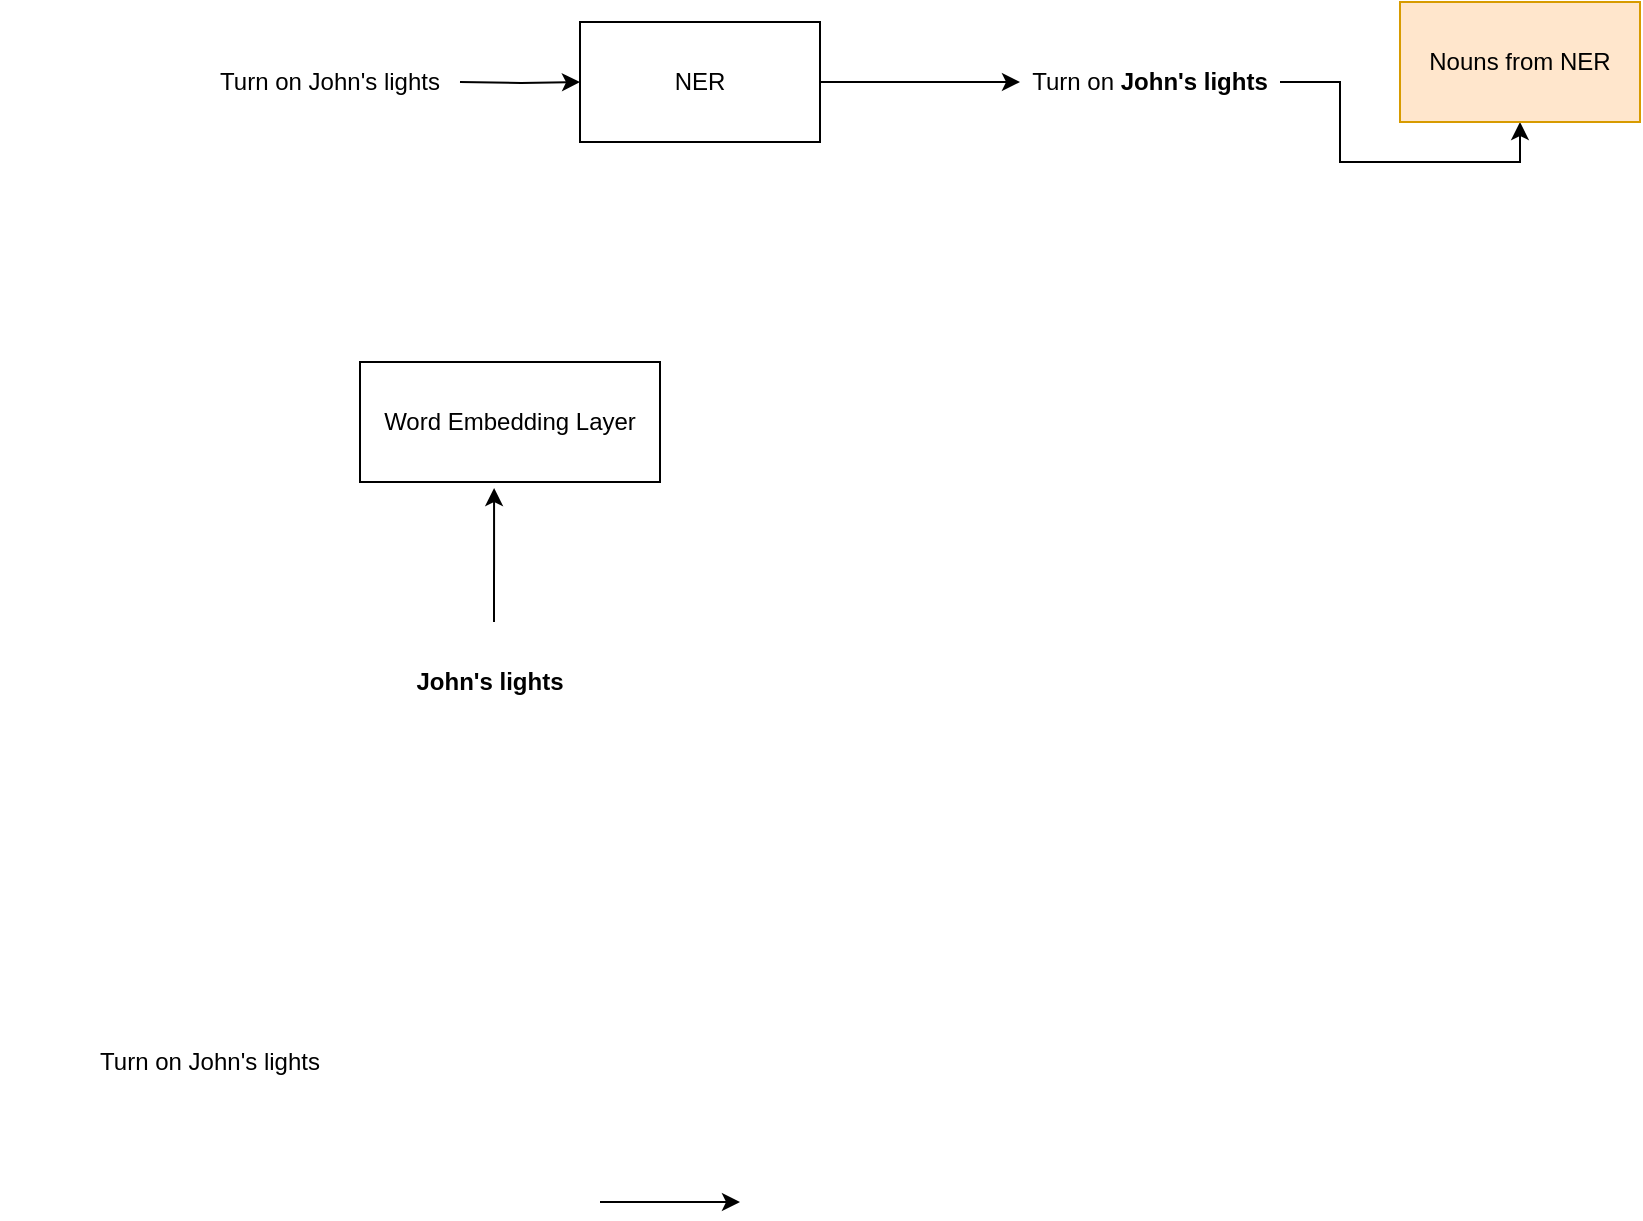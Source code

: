 <mxfile version="13.6.2" type="github">
  <diagram id="PWtybto-T6b13MQPVDj4" name="Page-1">
    <mxGraphModel dx="1298" dy="798" grid="1" gridSize="10" guides="1" tooltips="1" connect="1" arrows="1" fold="1" page="1" pageScale="1" pageWidth="850" pageHeight="1100" math="0" shadow="0">
      <root>
        <mxCell id="0" />
        <mxCell id="1" parent="0" />
        <mxCell id="96zG2RHDdQJClAzp30Tf-1" value="Word Embedding Layer" style="rounded=0;whiteSpace=wrap;html=1;" parent="1" vertex="1">
          <mxGeometry x="180" y="290" width="150" height="60" as="geometry" />
        </mxCell>
        <mxCell id="96zG2RHDdQJClAzp30Tf-2" value="" style="endArrow=classic;html=1;entryX=0.447;entryY=1.05;entryDx=0;entryDy=0;entryPerimeter=0;" parent="1" target="96zG2RHDdQJClAzp30Tf-1" edge="1">
          <mxGeometry width="50" height="50" relative="1" as="geometry">
            <mxPoint x="247" y="420" as="sourcePoint" />
            <mxPoint x="270" y="410" as="targetPoint" />
          </mxGeometry>
        </mxCell>
        <mxCell id="3pFGiDuIdfAI9uqjbGSs-6" style="edgeStyle=orthogonalEdgeStyle;rounded=0;orthogonalLoop=1;jettySize=auto;html=1;entryX=0;entryY=0.5;entryDx=0;entryDy=0;" edge="1" parent="1" target="3pFGiDuIdfAI9uqjbGSs-3">
          <mxGeometry relative="1" as="geometry">
            <mxPoint x="230" y="150" as="sourcePoint" />
          </mxGeometry>
        </mxCell>
        <mxCell id="96zG2RHDdQJClAzp30Tf-6" value="Turn on John&#39;s lights" style="text;html=1;strokeColor=none;fillColor=none;align=center;verticalAlign=middle;whiteSpace=wrap;rounded=0;" parent="1" vertex="1">
          <mxGeometry y="630" width="210" height="20" as="geometry" />
        </mxCell>
        <mxCell id="3pFGiDuIdfAI9uqjbGSs-1" value="" style="endArrow=classic;html=1;" edge="1" parent="1">
          <mxGeometry width="50" height="50" relative="1" as="geometry">
            <mxPoint x="300" y="710" as="sourcePoint" />
            <mxPoint x="370" y="710" as="targetPoint" />
          </mxGeometry>
        </mxCell>
        <mxCell id="3pFGiDuIdfAI9uqjbGSs-11" style="edgeStyle=orthogonalEdgeStyle;rounded=0;orthogonalLoop=1;jettySize=auto;html=1;entryX=0.5;entryY=1;entryDx=0;entryDy=0;" edge="1" parent="1" source="3pFGiDuIdfAI9uqjbGSs-2" target="3pFGiDuIdfAI9uqjbGSs-10">
          <mxGeometry relative="1" as="geometry" />
        </mxCell>
        <mxCell id="3pFGiDuIdfAI9uqjbGSs-2" value="Turn on &lt;b&gt;John&#39;s lights&lt;/b&gt;" style="text;html=1;strokeColor=none;fillColor=none;align=center;verticalAlign=middle;whiteSpace=wrap;rounded=0;" vertex="1" parent="1">
          <mxGeometry x="510" y="140" width="130" height="20" as="geometry" />
        </mxCell>
        <mxCell id="3pFGiDuIdfAI9uqjbGSs-7" style="edgeStyle=orthogonalEdgeStyle;rounded=0;orthogonalLoop=1;jettySize=auto;html=1;" edge="1" parent="1" source="3pFGiDuIdfAI9uqjbGSs-3" target="3pFGiDuIdfAI9uqjbGSs-2">
          <mxGeometry relative="1" as="geometry" />
        </mxCell>
        <mxCell id="3pFGiDuIdfAI9uqjbGSs-3" value="NER" style="rounded=0;whiteSpace=wrap;html=1;" vertex="1" parent="1">
          <mxGeometry x="290" y="120" width="120" height="60" as="geometry" />
        </mxCell>
        <mxCell id="3pFGiDuIdfAI9uqjbGSs-8" value="John&#39;s lights" style="text;html=1;strokeColor=none;fillColor=none;align=center;verticalAlign=middle;whiteSpace=wrap;rounded=0;fontStyle=1" vertex="1" parent="1">
          <mxGeometry x="190" y="440" width="110" height="20" as="geometry" />
        </mxCell>
        <mxCell id="3pFGiDuIdfAI9uqjbGSs-9" value="Turn on John&#39;s lights" style="text;html=1;strokeColor=none;fillColor=none;align=center;verticalAlign=middle;whiteSpace=wrap;rounded=0;" vertex="1" parent="1">
          <mxGeometry x="60" y="140" width="210" height="20" as="geometry" />
        </mxCell>
        <mxCell id="3pFGiDuIdfAI9uqjbGSs-10" value="Nouns from NER" style="rounded=0;whiteSpace=wrap;html=1;fillColor=#ffe6cc;strokeColor=#d79b00;" vertex="1" parent="1">
          <mxGeometry x="700" y="110" width="120" height="60" as="geometry" />
        </mxCell>
      </root>
    </mxGraphModel>
  </diagram>
</mxfile>
